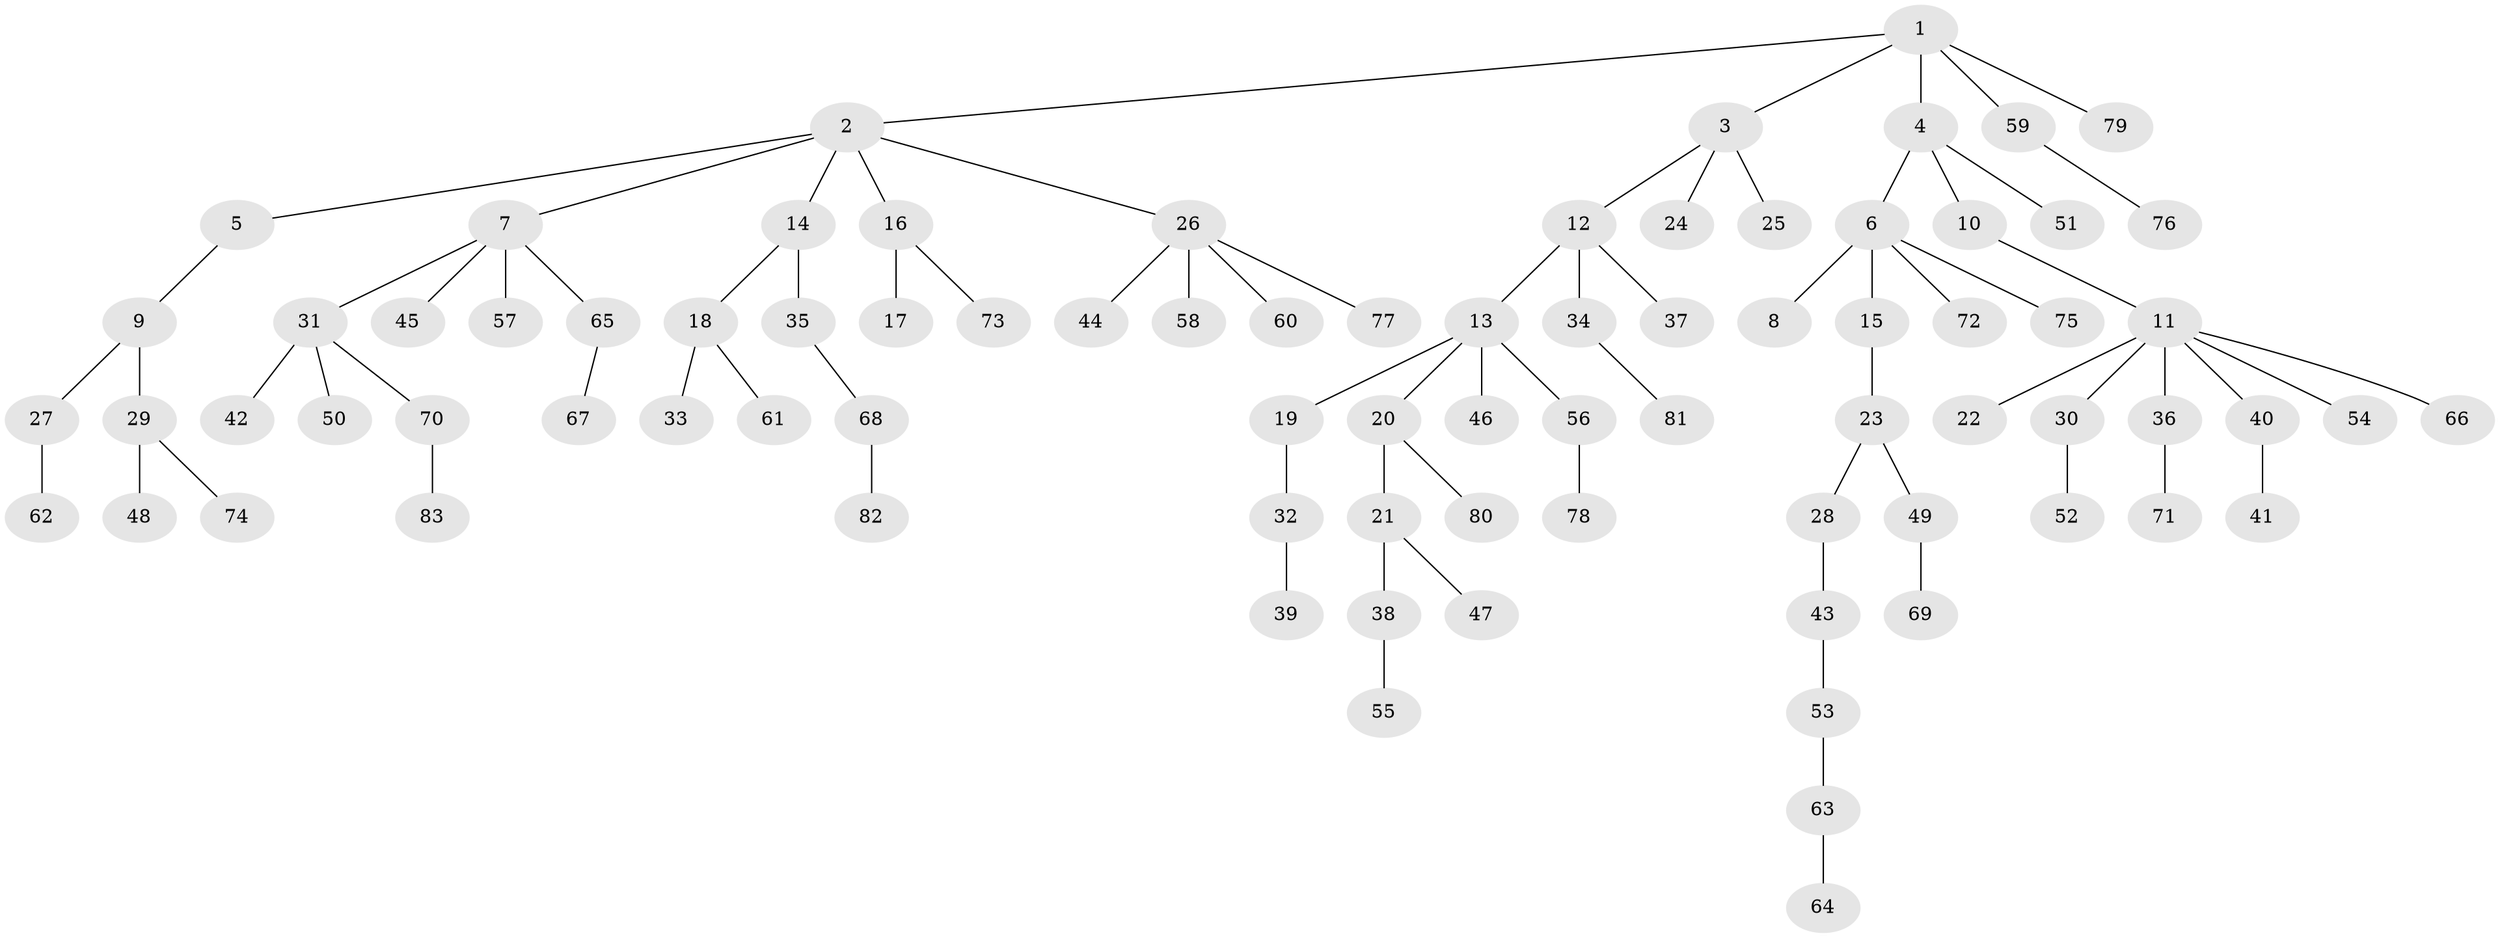 // coarse degree distribution, {1: 0.673469387755102, 2: 0.20408163265306123, 3: 0.04081632653061224, 4: 0.02040816326530612, 5: 0.02040816326530612, 22: 0.02040816326530612, 6: 0.02040816326530612}
// Generated by graph-tools (version 1.1) at 2025/55/03/04/25 21:55:49]
// undirected, 83 vertices, 82 edges
graph export_dot {
graph [start="1"]
  node [color=gray90,style=filled];
  1;
  2;
  3;
  4;
  5;
  6;
  7;
  8;
  9;
  10;
  11;
  12;
  13;
  14;
  15;
  16;
  17;
  18;
  19;
  20;
  21;
  22;
  23;
  24;
  25;
  26;
  27;
  28;
  29;
  30;
  31;
  32;
  33;
  34;
  35;
  36;
  37;
  38;
  39;
  40;
  41;
  42;
  43;
  44;
  45;
  46;
  47;
  48;
  49;
  50;
  51;
  52;
  53;
  54;
  55;
  56;
  57;
  58;
  59;
  60;
  61;
  62;
  63;
  64;
  65;
  66;
  67;
  68;
  69;
  70;
  71;
  72;
  73;
  74;
  75;
  76;
  77;
  78;
  79;
  80;
  81;
  82;
  83;
  1 -- 2;
  1 -- 3;
  1 -- 4;
  1 -- 59;
  1 -- 79;
  2 -- 5;
  2 -- 7;
  2 -- 14;
  2 -- 16;
  2 -- 26;
  3 -- 12;
  3 -- 24;
  3 -- 25;
  4 -- 6;
  4 -- 10;
  4 -- 51;
  5 -- 9;
  6 -- 8;
  6 -- 15;
  6 -- 72;
  6 -- 75;
  7 -- 31;
  7 -- 45;
  7 -- 57;
  7 -- 65;
  9 -- 27;
  9 -- 29;
  10 -- 11;
  11 -- 22;
  11 -- 30;
  11 -- 36;
  11 -- 40;
  11 -- 54;
  11 -- 66;
  12 -- 13;
  12 -- 34;
  12 -- 37;
  13 -- 19;
  13 -- 20;
  13 -- 46;
  13 -- 56;
  14 -- 18;
  14 -- 35;
  15 -- 23;
  16 -- 17;
  16 -- 73;
  18 -- 33;
  18 -- 61;
  19 -- 32;
  20 -- 21;
  20 -- 80;
  21 -- 38;
  21 -- 47;
  23 -- 28;
  23 -- 49;
  26 -- 44;
  26 -- 58;
  26 -- 60;
  26 -- 77;
  27 -- 62;
  28 -- 43;
  29 -- 48;
  29 -- 74;
  30 -- 52;
  31 -- 42;
  31 -- 50;
  31 -- 70;
  32 -- 39;
  34 -- 81;
  35 -- 68;
  36 -- 71;
  38 -- 55;
  40 -- 41;
  43 -- 53;
  49 -- 69;
  53 -- 63;
  56 -- 78;
  59 -- 76;
  63 -- 64;
  65 -- 67;
  68 -- 82;
  70 -- 83;
}

